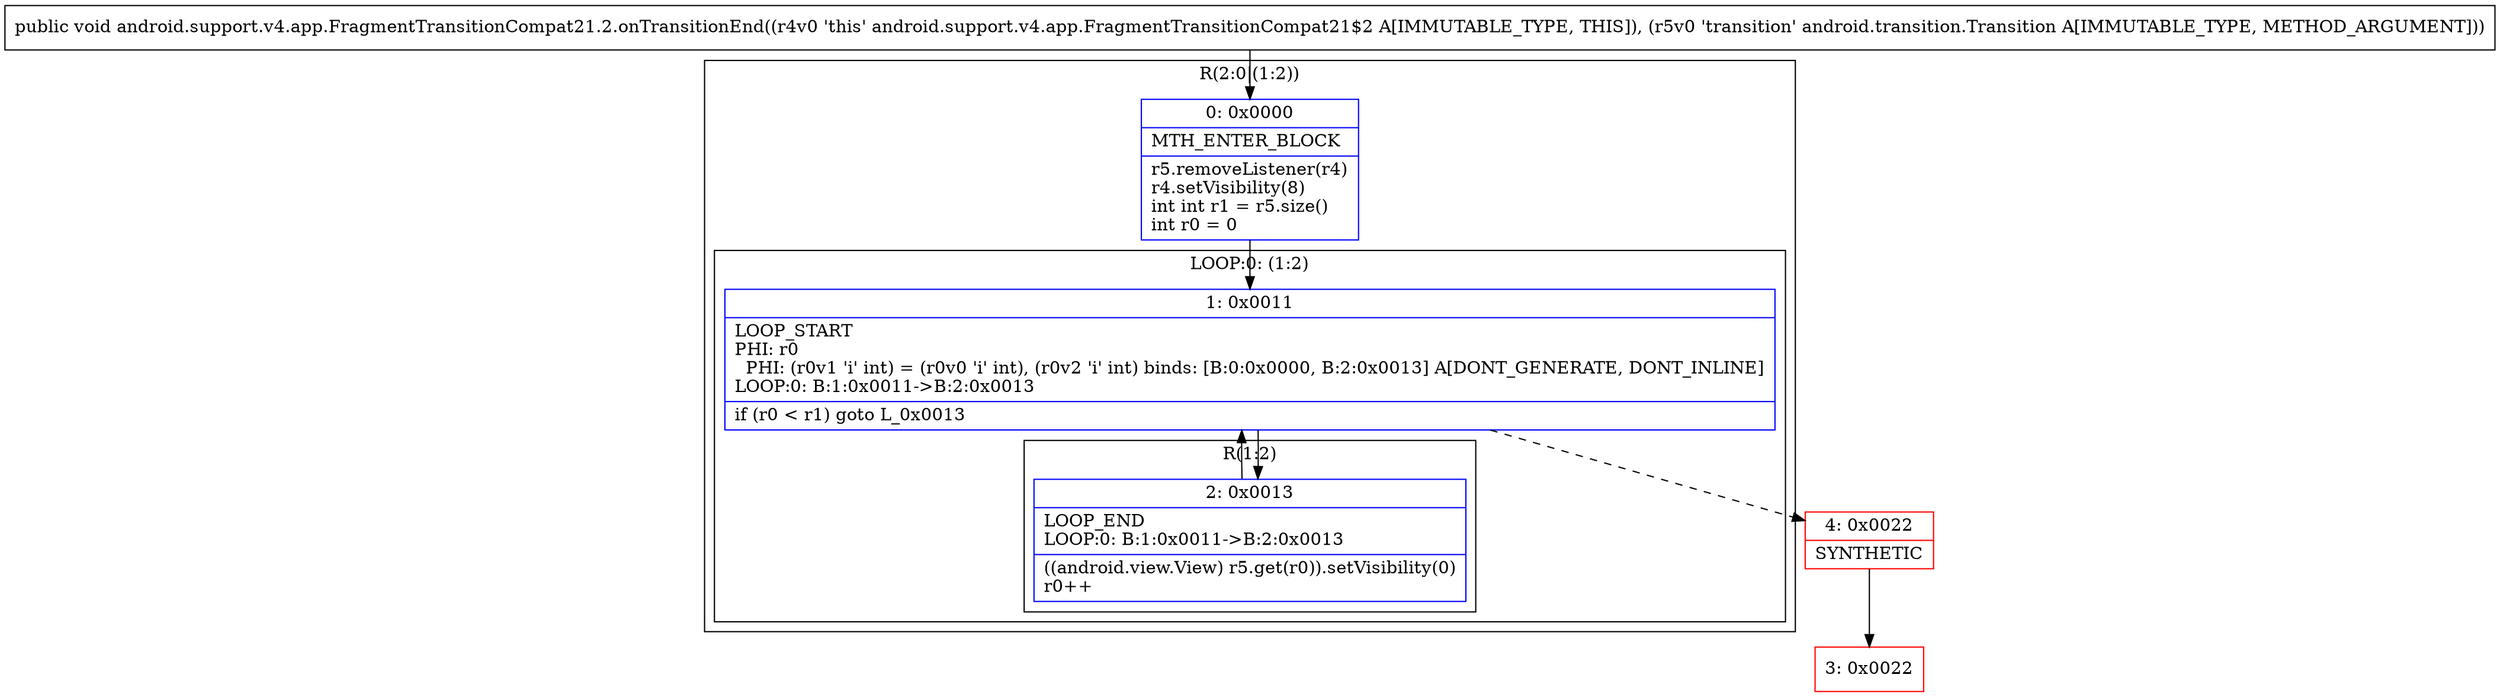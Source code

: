 digraph "CFG forandroid.support.v4.app.FragmentTransitionCompat21.2.onTransitionEnd(Landroid\/transition\/Transition;)V" {
subgraph cluster_Region_114834135 {
label = "R(2:0|(1:2))";
node [shape=record,color=blue];
Node_0 [shape=record,label="{0\:\ 0x0000|MTH_ENTER_BLOCK\l|r5.removeListener(r4)\lr4.setVisibility(8)\lint int r1 = r5.size()\lint r0 = 0\l}"];
subgraph cluster_LoopRegion_1109229348 {
label = "LOOP:0: (1:2)";
node [shape=record,color=blue];
Node_1 [shape=record,label="{1\:\ 0x0011|LOOP_START\lPHI: r0 \l  PHI: (r0v1 'i' int) = (r0v0 'i' int), (r0v2 'i' int) binds: [B:0:0x0000, B:2:0x0013] A[DONT_GENERATE, DONT_INLINE]\lLOOP:0: B:1:0x0011\-\>B:2:0x0013\l|if (r0 \< r1) goto L_0x0013\l}"];
subgraph cluster_Region_1822764601 {
label = "R(1:2)";
node [shape=record,color=blue];
Node_2 [shape=record,label="{2\:\ 0x0013|LOOP_END\lLOOP:0: B:1:0x0011\-\>B:2:0x0013\l|((android.view.View) r5.get(r0)).setVisibility(0)\lr0++\l}"];
}
}
}
Node_3 [shape=record,color=red,label="{3\:\ 0x0022}"];
Node_4 [shape=record,color=red,label="{4\:\ 0x0022|SYNTHETIC\l}"];
MethodNode[shape=record,label="{public void android.support.v4.app.FragmentTransitionCompat21.2.onTransitionEnd((r4v0 'this' android.support.v4.app.FragmentTransitionCompat21$2 A[IMMUTABLE_TYPE, THIS]), (r5v0 'transition' android.transition.Transition A[IMMUTABLE_TYPE, METHOD_ARGUMENT])) }"];
MethodNode -> Node_0;
Node_0 -> Node_1;
Node_1 -> Node_2;
Node_1 -> Node_4[style=dashed];
Node_2 -> Node_1;
Node_4 -> Node_3;
}

